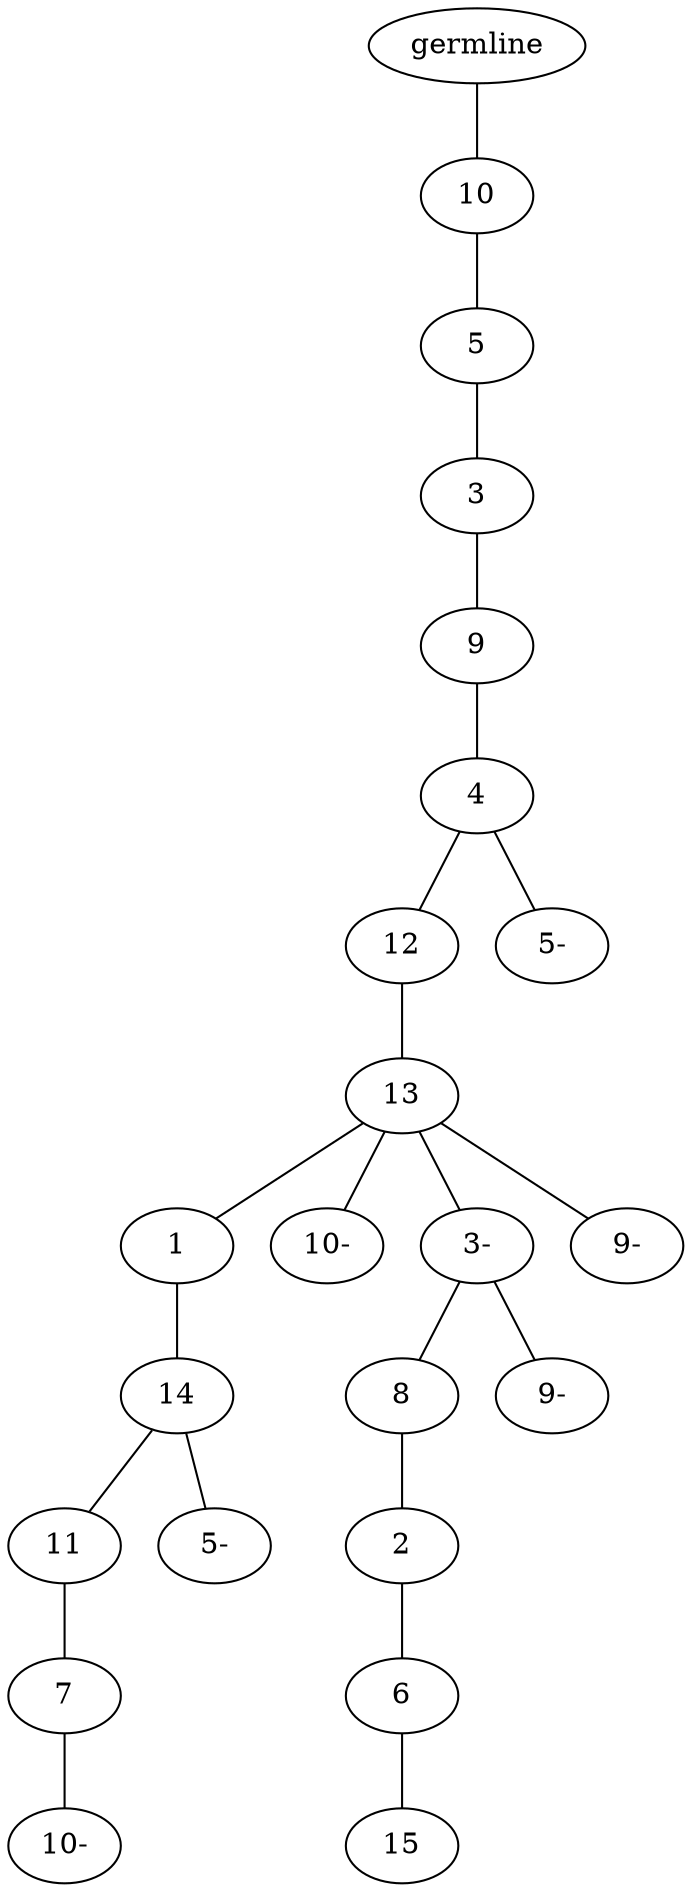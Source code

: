 graph tree {
    "140576831053200" [label="germline"];
    "140576831059616" [label="10"];
    "140576830910768" [label="5"];
    "140576830911968" [label="3"];
    "140576830914272" [label="9"];
    "140576830914320" [label="4"];
    "140576830959872" [label="12"];
    "140576830960304" [label="13"];
    "140576830960688" [label="1"];
    "140576830960976" [label="14"];
    "140576830961264" [label="11"];
    "140576830961552" [label="7"];
    "140576830961840" [label="10-"];
    "140576830962080" [label="5-"];
    "140576830961504" [label="10-"];
    "140576830960496" [label="3-"];
    "140576830962656" [label="8"];
    "140576830962224" [label="2"];
    "140576830962512" [label="6"];
    "140576834996784" [label="15"];
    "140576830962800" [label="9-"];
    "140576830963376" [label="9-"];
    "140576830960928" [label="5-"];
    "140576831053200" -- "140576831059616";
    "140576831059616" -- "140576830910768";
    "140576830910768" -- "140576830911968";
    "140576830911968" -- "140576830914272";
    "140576830914272" -- "140576830914320";
    "140576830914320" -- "140576830959872";
    "140576830914320" -- "140576830960928";
    "140576830959872" -- "140576830960304";
    "140576830960304" -- "140576830960688";
    "140576830960304" -- "140576830961504";
    "140576830960304" -- "140576830960496";
    "140576830960304" -- "140576830963376";
    "140576830960688" -- "140576830960976";
    "140576830960976" -- "140576830961264";
    "140576830960976" -- "140576830962080";
    "140576830961264" -- "140576830961552";
    "140576830961552" -- "140576830961840";
    "140576830960496" -- "140576830962656";
    "140576830960496" -- "140576830962800";
    "140576830962656" -- "140576830962224";
    "140576830962224" -- "140576830962512";
    "140576830962512" -- "140576834996784";
}
